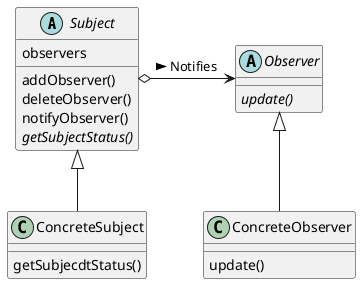 @startuml Observer pattern

abstract Subject {
  observers
  addObserver()
  deleteObserver()
  notifyObserver()
  {abstract} getSubjectStatus()
}

abstract Observer {
  {abstract} update()
}

class ConcreteSubject {
  getSubjecdtStatus()
}

class ConcreteObserver {
  update()
}

Subject o-right-> Observer : Notifies >
ConcreteSubject -up-|> Subject
ConcreteObserver -up-|> Observer

@enduml
